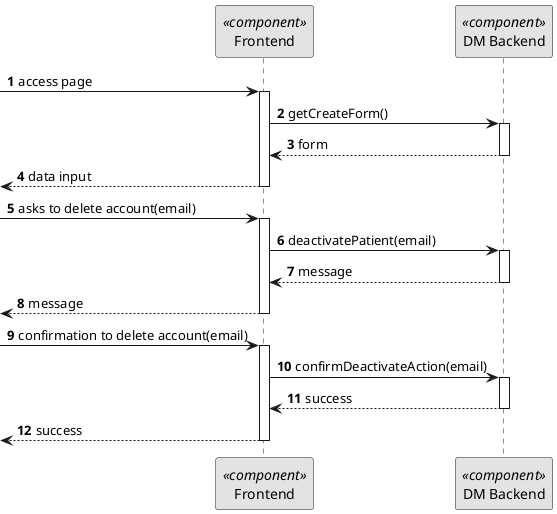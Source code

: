 @startuml 5.1.3
skinparam monochrome true
skinparam packageStyle rectangle
skinparam shadowing false

autonumber

participant "Frontend" as FE <<component>>
participant "DM Backend" as BE <<component>>



-> FE: access page

activate FE

FE -> BE: getCreateForm()
activate BE
BE --> FE: form
deactivate BE
<--FE: data input

deactivate FE

-> FE : asks to delete account(email)
activate FE
FE -> BE: deactivatePatient(email)
activate BE
BE --> FE: message
deactivate BE
<-- FE  : message
deactivate FE

-> FE : confirmation to delete account(email)
activate FE
FE -> BE: confirmDeactivateAction(email)
activate BE
BE --> FE: success
deactivate BE
<-- FE  : success



deactivate FE




@enduml